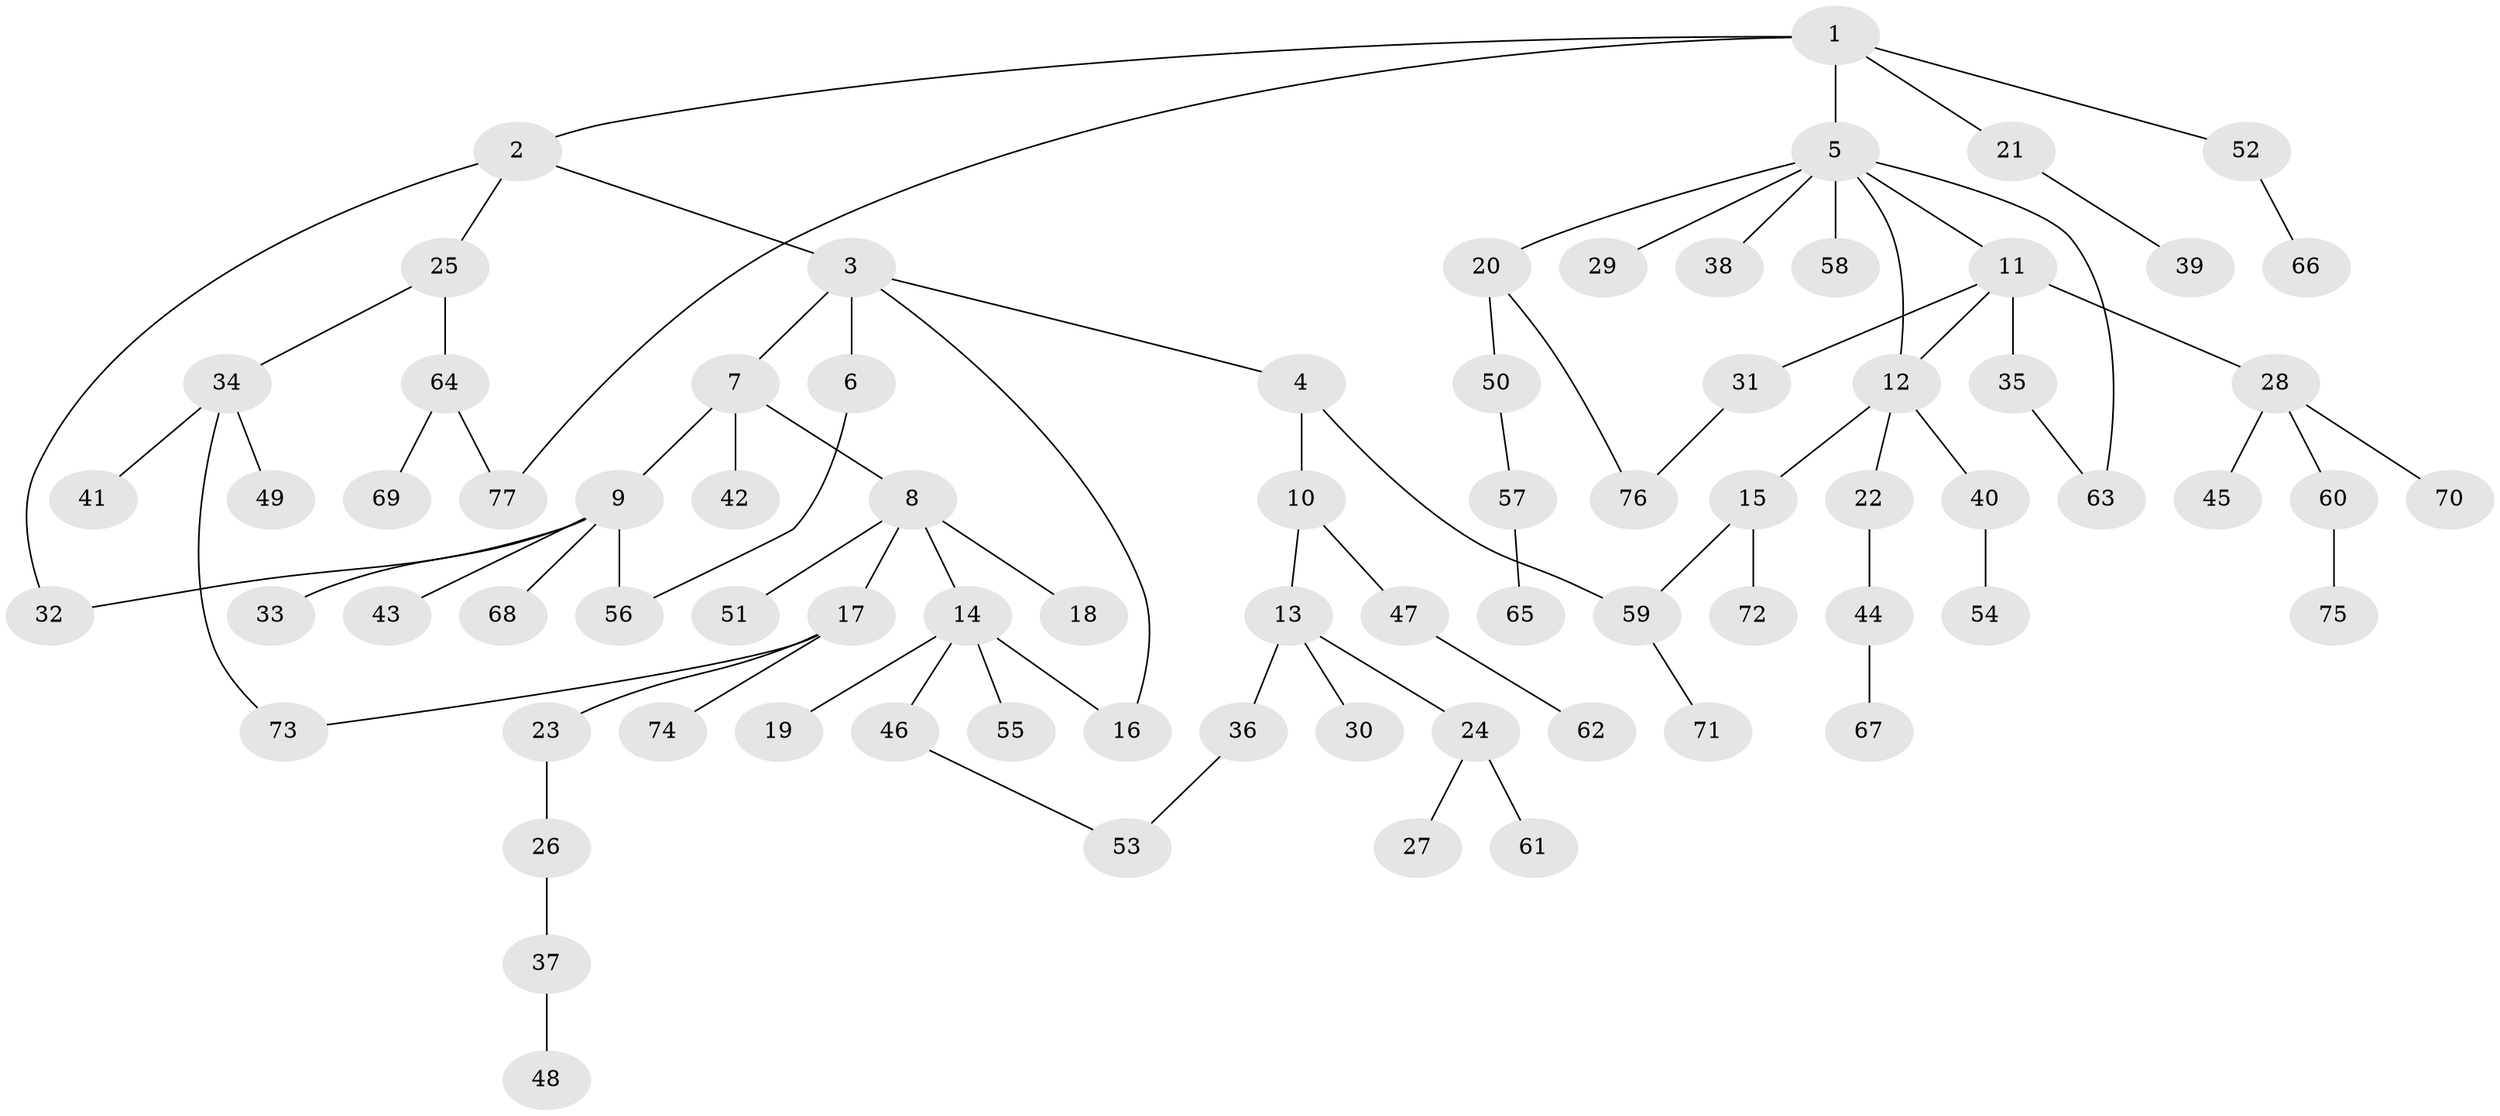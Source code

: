 // coarse degree distribution, {5: 0.058823529411764705, 7: 0.0196078431372549, 4: 0.058823529411764705, 9: 0.0196078431372549, 2: 0.19607843137254902, 3: 0.11764705882352941, 8: 0.0196078431372549, 6: 0.0196078431372549, 1: 0.49019607843137253}
// Generated by graph-tools (version 1.1) at 2025/41/03/06/25 10:41:28]
// undirected, 77 vertices, 86 edges
graph export_dot {
graph [start="1"]
  node [color=gray90,style=filled];
  1;
  2;
  3;
  4;
  5;
  6;
  7;
  8;
  9;
  10;
  11;
  12;
  13;
  14;
  15;
  16;
  17;
  18;
  19;
  20;
  21;
  22;
  23;
  24;
  25;
  26;
  27;
  28;
  29;
  30;
  31;
  32;
  33;
  34;
  35;
  36;
  37;
  38;
  39;
  40;
  41;
  42;
  43;
  44;
  45;
  46;
  47;
  48;
  49;
  50;
  51;
  52;
  53;
  54;
  55;
  56;
  57;
  58;
  59;
  60;
  61;
  62;
  63;
  64;
  65;
  66;
  67;
  68;
  69;
  70;
  71;
  72;
  73;
  74;
  75;
  76;
  77;
  1 -- 2;
  1 -- 5;
  1 -- 21;
  1 -- 52;
  1 -- 77;
  2 -- 3;
  2 -- 25;
  2 -- 32;
  3 -- 4;
  3 -- 6;
  3 -- 7;
  3 -- 16;
  4 -- 10;
  4 -- 59;
  5 -- 11;
  5 -- 20;
  5 -- 29;
  5 -- 38;
  5 -- 58;
  5 -- 12;
  5 -- 63;
  6 -- 56;
  7 -- 8;
  7 -- 9;
  7 -- 42;
  8 -- 14;
  8 -- 17;
  8 -- 18;
  8 -- 51;
  9 -- 33;
  9 -- 43;
  9 -- 68;
  9 -- 32;
  9 -- 56;
  10 -- 13;
  10 -- 47;
  11 -- 12;
  11 -- 28;
  11 -- 31;
  11 -- 35;
  12 -- 15;
  12 -- 22;
  12 -- 40;
  13 -- 24;
  13 -- 30;
  13 -- 36;
  14 -- 19;
  14 -- 46;
  14 -- 55;
  14 -- 16;
  15 -- 59;
  15 -- 72;
  17 -- 23;
  17 -- 74;
  17 -- 73;
  20 -- 50;
  20 -- 76;
  21 -- 39;
  22 -- 44;
  23 -- 26;
  24 -- 27;
  24 -- 61;
  25 -- 34;
  25 -- 64;
  26 -- 37;
  28 -- 45;
  28 -- 60;
  28 -- 70;
  31 -- 76;
  34 -- 41;
  34 -- 49;
  34 -- 73;
  35 -- 63;
  36 -- 53;
  37 -- 48;
  40 -- 54;
  44 -- 67;
  46 -- 53;
  47 -- 62;
  50 -- 57;
  52 -- 66;
  57 -- 65;
  59 -- 71;
  60 -- 75;
  64 -- 69;
  64 -- 77;
}
